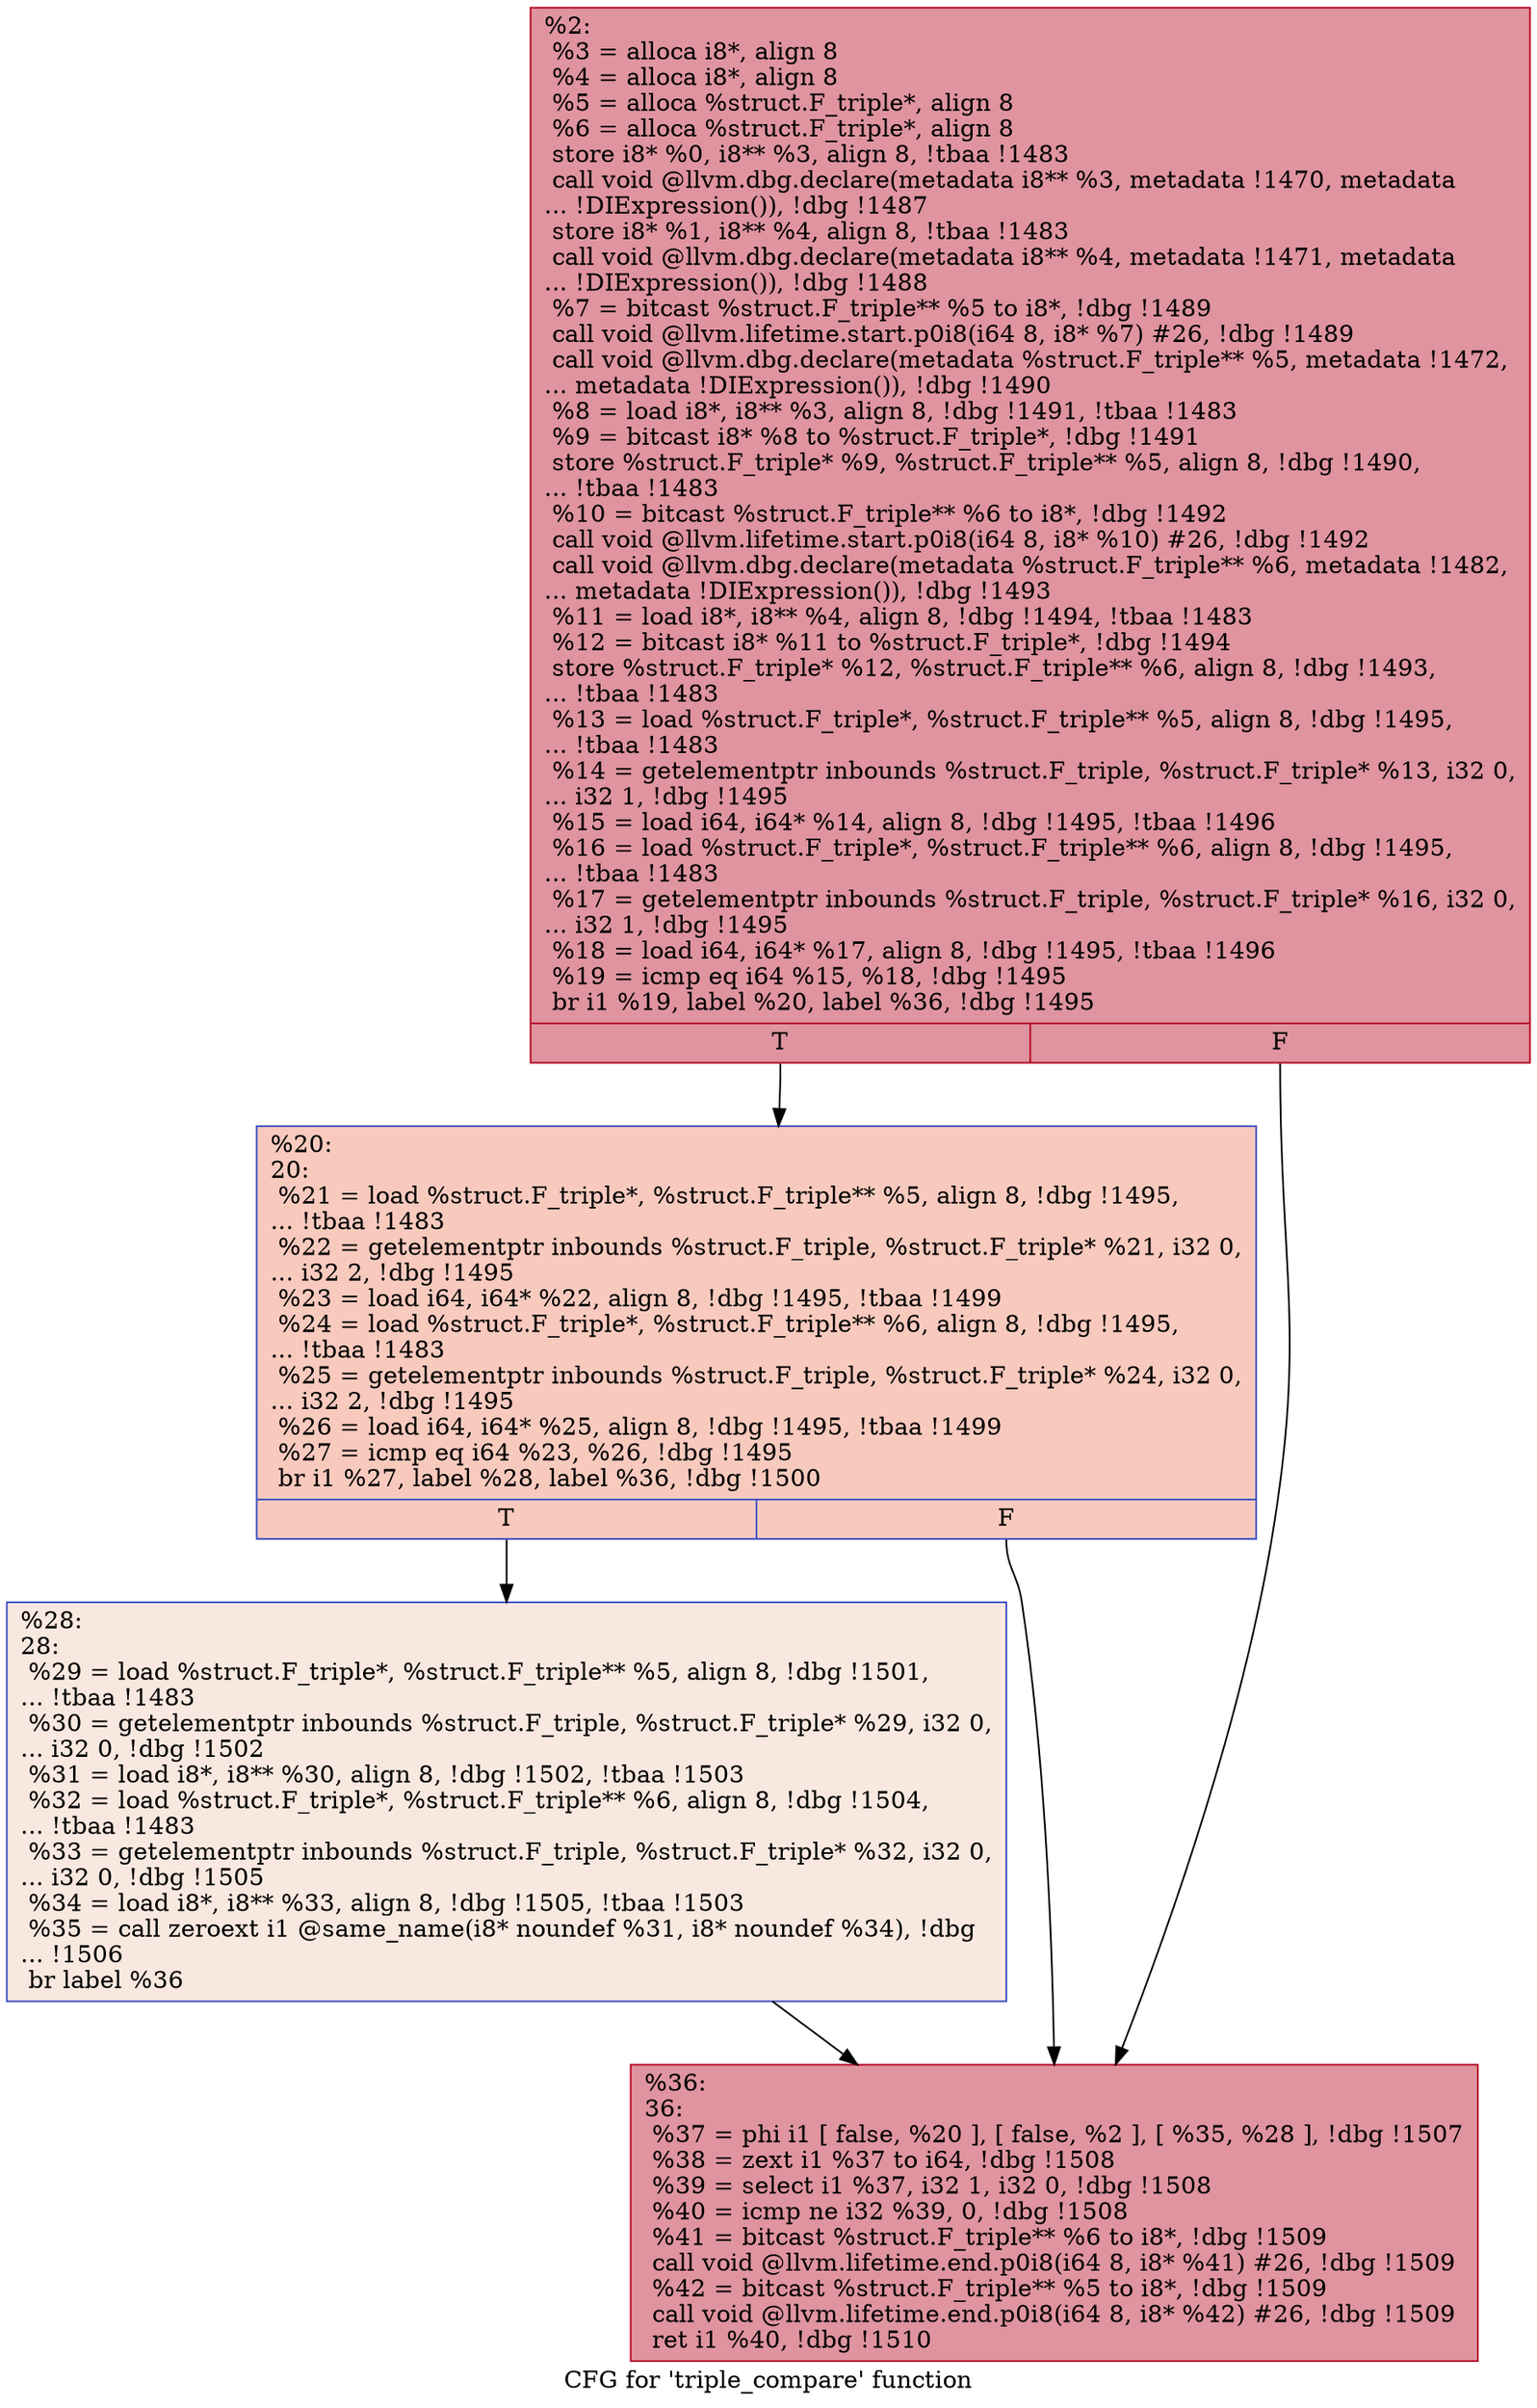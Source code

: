 digraph "CFG for 'triple_compare' function" {
	label="CFG for 'triple_compare' function";

	Node0x1067f20 [shape=record,color="#b70d28ff", style=filled, fillcolor="#b70d2870",label="{%2:\l  %3 = alloca i8*, align 8\l  %4 = alloca i8*, align 8\l  %5 = alloca %struct.F_triple*, align 8\l  %6 = alloca %struct.F_triple*, align 8\l  store i8* %0, i8** %3, align 8, !tbaa !1483\l  call void @llvm.dbg.declare(metadata i8** %3, metadata !1470, metadata\l... !DIExpression()), !dbg !1487\l  store i8* %1, i8** %4, align 8, !tbaa !1483\l  call void @llvm.dbg.declare(metadata i8** %4, metadata !1471, metadata\l... !DIExpression()), !dbg !1488\l  %7 = bitcast %struct.F_triple** %5 to i8*, !dbg !1489\l  call void @llvm.lifetime.start.p0i8(i64 8, i8* %7) #26, !dbg !1489\l  call void @llvm.dbg.declare(metadata %struct.F_triple** %5, metadata !1472,\l... metadata !DIExpression()), !dbg !1490\l  %8 = load i8*, i8** %3, align 8, !dbg !1491, !tbaa !1483\l  %9 = bitcast i8* %8 to %struct.F_triple*, !dbg !1491\l  store %struct.F_triple* %9, %struct.F_triple** %5, align 8, !dbg !1490,\l... !tbaa !1483\l  %10 = bitcast %struct.F_triple** %6 to i8*, !dbg !1492\l  call void @llvm.lifetime.start.p0i8(i64 8, i8* %10) #26, !dbg !1492\l  call void @llvm.dbg.declare(metadata %struct.F_triple** %6, metadata !1482,\l... metadata !DIExpression()), !dbg !1493\l  %11 = load i8*, i8** %4, align 8, !dbg !1494, !tbaa !1483\l  %12 = bitcast i8* %11 to %struct.F_triple*, !dbg !1494\l  store %struct.F_triple* %12, %struct.F_triple** %6, align 8, !dbg !1493,\l... !tbaa !1483\l  %13 = load %struct.F_triple*, %struct.F_triple** %5, align 8, !dbg !1495,\l... !tbaa !1483\l  %14 = getelementptr inbounds %struct.F_triple, %struct.F_triple* %13, i32 0,\l... i32 1, !dbg !1495\l  %15 = load i64, i64* %14, align 8, !dbg !1495, !tbaa !1496\l  %16 = load %struct.F_triple*, %struct.F_triple** %6, align 8, !dbg !1495,\l... !tbaa !1483\l  %17 = getelementptr inbounds %struct.F_triple, %struct.F_triple* %16, i32 0,\l... i32 1, !dbg !1495\l  %18 = load i64, i64* %17, align 8, !dbg !1495, !tbaa !1496\l  %19 = icmp eq i64 %15, %18, !dbg !1495\l  br i1 %19, label %20, label %36, !dbg !1495\l|{<s0>T|<s1>F}}"];
	Node0x1067f20:s0 -> Node0x1069250;
	Node0x1067f20:s1 -> Node0x10692f0;
	Node0x1069250 [shape=record,color="#3d50c3ff", style=filled, fillcolor="#ef886b70",label="{%20:\l20:                                               \l  %21 = load %struct.F_triple*, %struct.F_triple** %5, align 8, !dbg !1495,\l... !tbaa !1483\l  %22 = getelementptr inbounds %struct.F_triple, %struct.F_triple* %21, i32 0,\l... i32 2, !dbg !1495\l  %23 = load i64, i64* %22, align 8, !dbg !1495, !tbaa !1499\l  %24 = load %struct.F_triple*, %struct.F_triple** %6, align 8, !dbg !1495,\l... !tbaa !1483\l  %25 = getelementptr inbounds %struct.F_triple, %struct.F_triple* %24, i32 0,\l... i32 2, !dbg !1495\l  %26 = load i64, i64* %25, align 8, !dbg !1495, !tbaa !1499\l  %27 = icmp eq i64 %23, %26, !dbg !1495\l  br i1 %27, label %28, label %36, !dbg !1500\l|{<s0>T|<s1>F}}"];
	Node0x1069250:s0 -> Node0x10692a0;
	Node0x1069250:s1 -> Node0x10692f0;
	Node0x10692a0 [shape=record,color="#3d50c3ff", style=filled, fillcolor="#f1ccb870",label="{%28:\l28:                                               \l  %29 = load %struct.F_triple*, %struct.F_triple** %5, align 8, !dbg !1501,\l... !tbaa !1483\l  %30 = getelementptr inbounds %struct.F_triple, %struct.F_triple* %29, i32 0,\l... i32 0, !dbg !1502\l  %31 = load i8*, i8** %30, align 8, !dbg !1502, !tbaa !1503\l  %32 = load %struct.F_triple*, %struct.F_triple** %6, align 8, !dbg !1504,\l... !tbaa !1483\l  %33 = getelementptr inbounds %struct.F_triple, %struct.F_triple* %32, i32 0,\l... i32 0, !dbg !1505\l  %34 = load i8*, i8** %33, align 8, !dbg !1505, !tbaa !1503\l  %35 = call zeroext i1 @same_name(i8* noundef %31, i8* noundef %34), !dbg\l... !1506\l  br label %36\l}"];
	Node0x10692a0 -> Node0x10692f0;
	Node0x10692f0 [shape=record,color="#b70d28ff", style=filled, fillcolor="#b70d2870",label="{%36:\l36:                                               \l  %37 = phi i1 [ false, %20 ], [ false, %2 ], [ %35, %28 ], !dbg !1507\l  %38 = zext i1 %37 to i64, !dbg !1508\l  %39 = select i1 %37, i32 1, i32 0, !dbg !1508\l  %40 = icmp ne i32 %39, 0, !dbg !1508\l  %41 = bitcast %struct.F_triple** %6 to i8*, !dbg !1509\l  call void @llvm.lifetime.end.p0i8(i64 8, i8* %41) #26, !dbg !1509\l  %42 = bitcast %struct.F_triple** %5 to i8*, !dbg !1509\l  call void @llvm.lifetime.end.p0i8(i64 8, i8* %42) #26, !dbg !1509\l  ret i1 %40, !dbg !1510\l}"];
}
